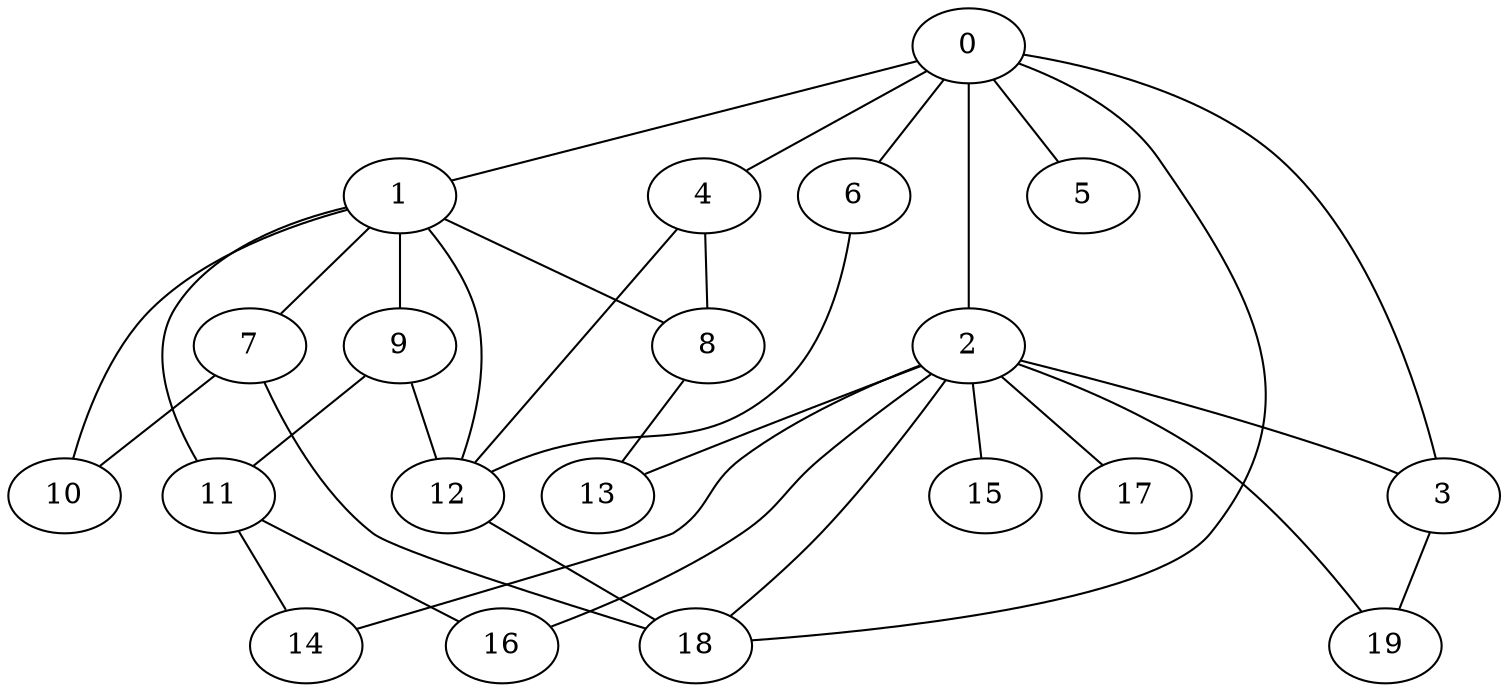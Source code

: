 graph graphname {0--1
0--2
0--3
0--4
0--5
0--6
0--18
1--7
1--8
1--9
1--10
1--11
1--12
2--3
2--13
2--14
2--15
2--16
2--17
2--18
2--19
3--19
4--8
4--12
6--12
7--10
7--18
8--13
9--11
9--12
11--14
11--16
12--18
}